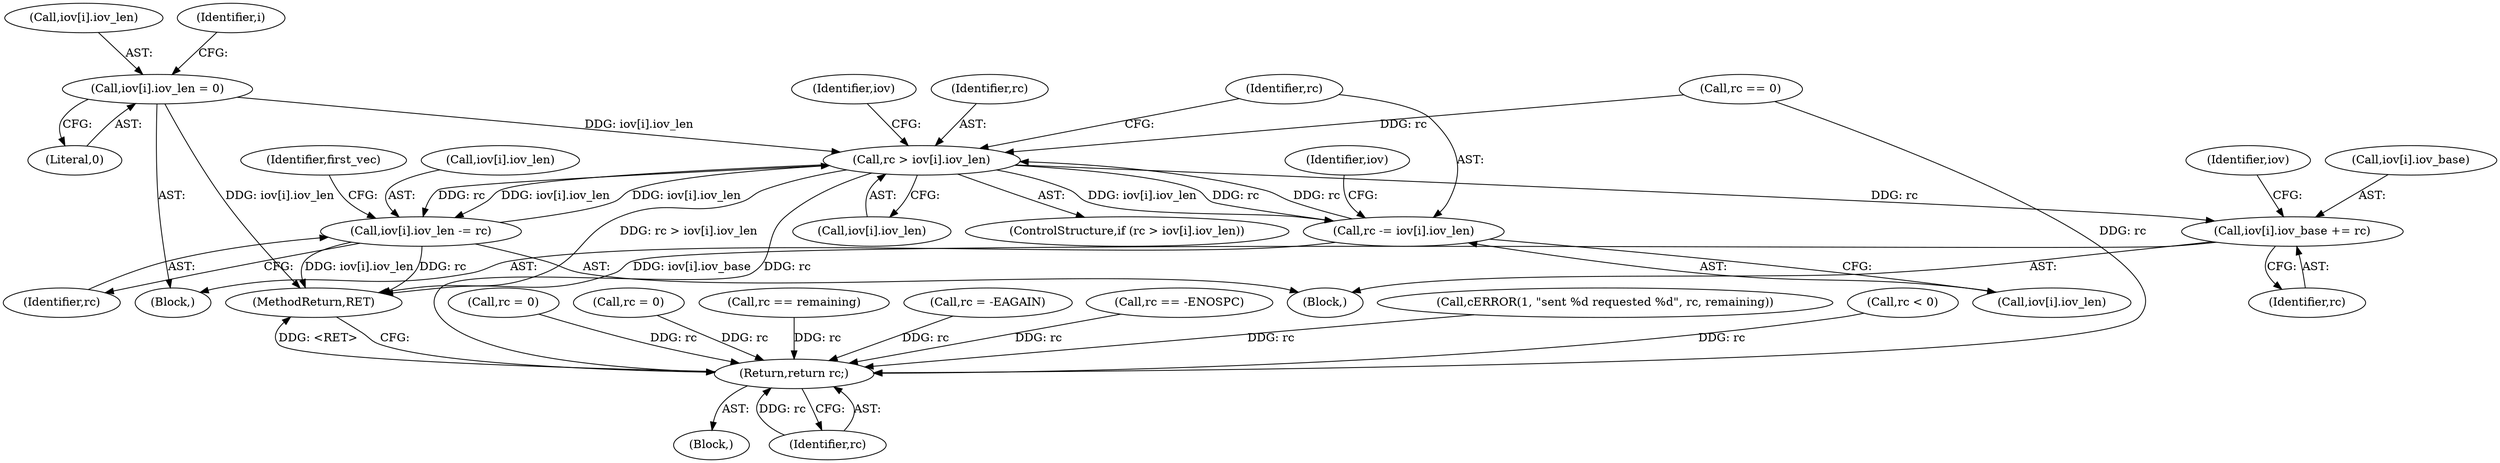 digraph "0_linux_ea702b80e0bbb2448e201472127288beb82ca2fe@array" {
"1000340" [label="(Call,iov[i].iov_len = 0)"];
"1000325" [label="(Call,rc > iov[i].iov_len)"];
"1000333" [label="(Call,rc -= iov[i].iov_len)"];
"1000349" [label="(Call,iov[i].iov_base += rc)"];
"1000356" [label="(Call,iov[i].iov_len -= rc)"];
"1000373" [label="(Return,return rc;)"];
"1000111" [label="(Block,)"];
"1000356" [label="(Call,iov[i].iov_len -= rc)"];
"1000374" [label="(Identifier,rc)"];
"1000343" [label="(Identifier,iov)"];
"1000370" [label="(Call,rc = 0)"];
"1000375" [label="(MethodReturn,RET)"];
"1000326" [label="(Identifier,rc)"];
"1000349" [label="(Call,iov[i].iov_base += rc)"];
"1000113" [label="(Call,rc = 0)"];
"1000373" [label="(Return,return rc;)"];
"1000274" [label="(Call,rc == remaining)"];
"1000355" [label="(Identifier,rc)"];
"1000333" [label="(Call,rc -= iov[i].iov_len)"];
"1000332" [label="(Block,)"];
"1000341" [label="(Call,iov[i].iov_len)"];
"1000340" [label="(Call,iov[i].iov_len = 0)"];
"1000357" [label="(Call,iov[i].iov_len)"];
"1000254" [label="(Call,rc = -EAGAIN)"];
"1000350" [label="(Call,iov[i].iov_base)"];
"1000230" [label="(Call,rc == -ENOSPC)"];
"1000294" [label="(Call,rc == 0)"];
"1000334" [label="(Identifier,rc)"];
"1000348" [label="(Block,)"];
"1000359" [label="(Identifier,iov)"];
"1000335" [label="(Call,iov[i].iov_len)"];
"1000364" [label="(Identifier,first_vec)"];
"1000315" [label="(Identifier,i)"];
"1000325" [label="(Call,rc > iov[i].iov_len)"];
"1000327" [label="(Call,iov[i].iov_len)"];
"1000352" [label="(Identifier,iov)"];
"1000346" [label="(Literal,0)"];
"1000362" [label="(Identifier,rc)"];
"1000287" [label="(Call,cERROR(1, \"sent %d requested %d\", rc, remaining))"];
"1000324" [label="(ControlStructure,if (rc > iov[i].iov_len))"];
"1000265" [label="(Call,rc < 0)"];
"1000340" -> "1000332"  [label="AST: "];
"1000340" -> "1000346"  [label="CFG: "];
"1000341" -> "1000340"  [label="AST: "];
"1000346" -> "1000340"  [label="AST: "];
"1000315" -> "1000340"  [label="CFG: "];
"1000340" -> "1000375"  [label="DDG: iov[i].iov_len"];
"1000340" -> "1000325"  [label="DDG: iov[i].iov_len"];
"1000325" -> "1000324"  [label="AST: "];
"1000325" -> "1000327"  [label="CFG: "];
"1000326" -> "1000325"  [label="AST: "];
"1000327" -> "1000325"  [label="AST: "];
"1000334" -> "1000325"  [label="CFG: "];
"1000352" -> "1000325"  [label="CFG: "];
"1000325" -> "1000375"  [label="DDG: rc > iov[i].iov_len"];
"1000333" -> "1000325"  [label="DDG: rc"];
"1000294" -> "1000325"  [label="DDG: rc"];
"1000356" -> "1000325"  [label="DDG: iov[i].iov_len"];
"1000325" -> "1000333"  [label="DDG: iov[i].iov_len"];
"1000325" -> "1000333"  [label="DDG: rc"];
"1000325" -> "1000349"  [label="DDG: rc"];
"1000325" -> "1000356"  [label="DDG: rc"];
"1000325" -> "1000356"  [label="DDG: iov[i].iov_len"];
"1000325" -> "1000373"  [label="DDG: rc"];
"1000333" -> "1000332"  [label="AST: "];
"1000333" -> "1000335"  [label="CFG: "];
"1000334" -> "1000333"  [label="AST: "];
"1000335" -> "1000333"  [label="AST: "];
"1000343" -> "1000333"  [label="CFG: "];
"1000349" -> "1000348"  [label="AST: "];
"1000349" -> "1000355"  [label="CFG: "];
"1000350" -> "1000349"  [label="AST: "];
"1000355" -> "1000349"  [label="AST: "];
"1000359" -> "1000349"  [label="CFG: "];
"1000349" -> "1000375"  [label="DDG: iov[i].iov_base"];
"1000356" -> "1000348"  [label="AST: "];
"1000356" -> "1000362"  [label="CFG: "];
"1000357" -> "1000356"  [label="AST: "];
"1000362" -> "1000356"  [label="AST: "];
"1000364" -> "1000356"  [label="CFG: "];
"1000356" -> "1000375"  [label="DDG: iov[i].iov_len"];
"1000356" -> "1000375"  [label="DDG: rc"];
"1000373" -> "1000111"  [label="AST: "];
"1000373" -> "1000374"  [label="CFG: "];
"1000374" -> "1000373"  [label="AST: "];
"1000375" -> "1000373"  [label="CFG: "];
"1000373" -> "1000375"  [label="DDG: <RET>"];
"1000374" -> "1000373"  [label="DDG: rc"];
"1000274" -> "1000373"  [label="DDG: rc"];
"1000287" -> "1000373"  [label="DDG: rc"];
"1000254" -> "1000373"  [label="DDG: rc"];
"1000113" -> "1000373"  [label="DDG: rc"];
"1000265" -> "1000373"  [label="DDG: rc"];
"1000230" -> "1000373"  [label="DDG: rc"];
"1000294" -> "1000373"  [label="DDG: rc"];
"1000370" -> "1000373"  [label="DDG: rc"];
}
